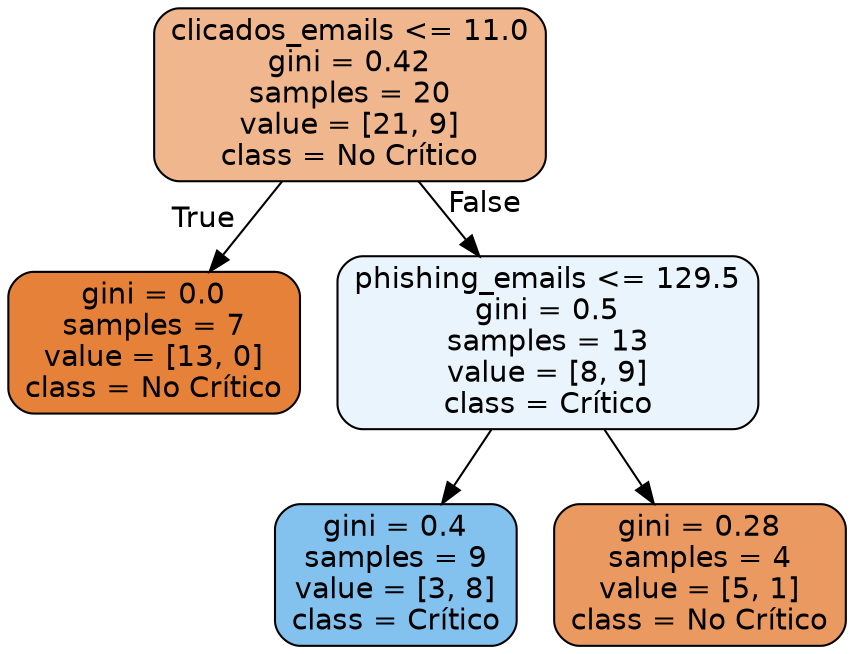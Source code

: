 digraph Tree {
node [shape=box, style="filled, rounded", color="black", fontname="helvetica"] ;
edge [fontname="helvetica"] ;
0 [label="clicados_emails <= 11.0\ngini = 0.42\nsamples = 20\nvalue = [21, 9]\nclass = No Crítico", fillcolor="#f0b78e"] ;
1 [label="gini = 0.0\nsamples = 7\nvalue = [13, 0]\nclass = No Crítico", fillcolor="#e58139"] ;
0 -> 1 [labeldistance=2.5, labelangle=45, headlabel="True"] ;
2 [label="phishing_emails <= 129.5\ngini = 0.5\nsamples = 13\nvalue = [8, 9]\nclass = Crítico", fillcolor="#e9f4fc"] ;
0 -> 2 [labeldistance=2.5, labelangle=-45, headlabel="False"] ;
3 [label="gini = 0.4\nsamples = 9\nvalue = [3, 8]\nclass = Crítico", fillcolor="#83c2ef"] ;
2 -> 3 ;
4 [label="gini = 0.28\nsamples = 4\nvalue = [5, 1]\nclass = No Crítico", fillcolor="#ea9a61"] ;
2 -> 4 ;
}
